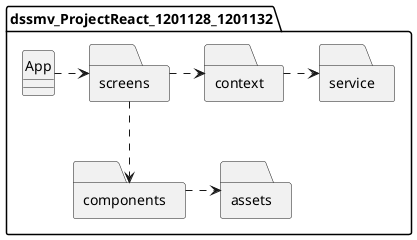@startuml
'https://plantuml.com/component-diagram

allowmixing
hide circles

package "dssmv_ProjectReact_1201128_1201132"{

class App {
}

folder screens
folder service
folder context
folder components
folder assets

}

App .right.> screens
screens .down.> components
context .right.> service
screens .> context
components .> assets


@enduml
